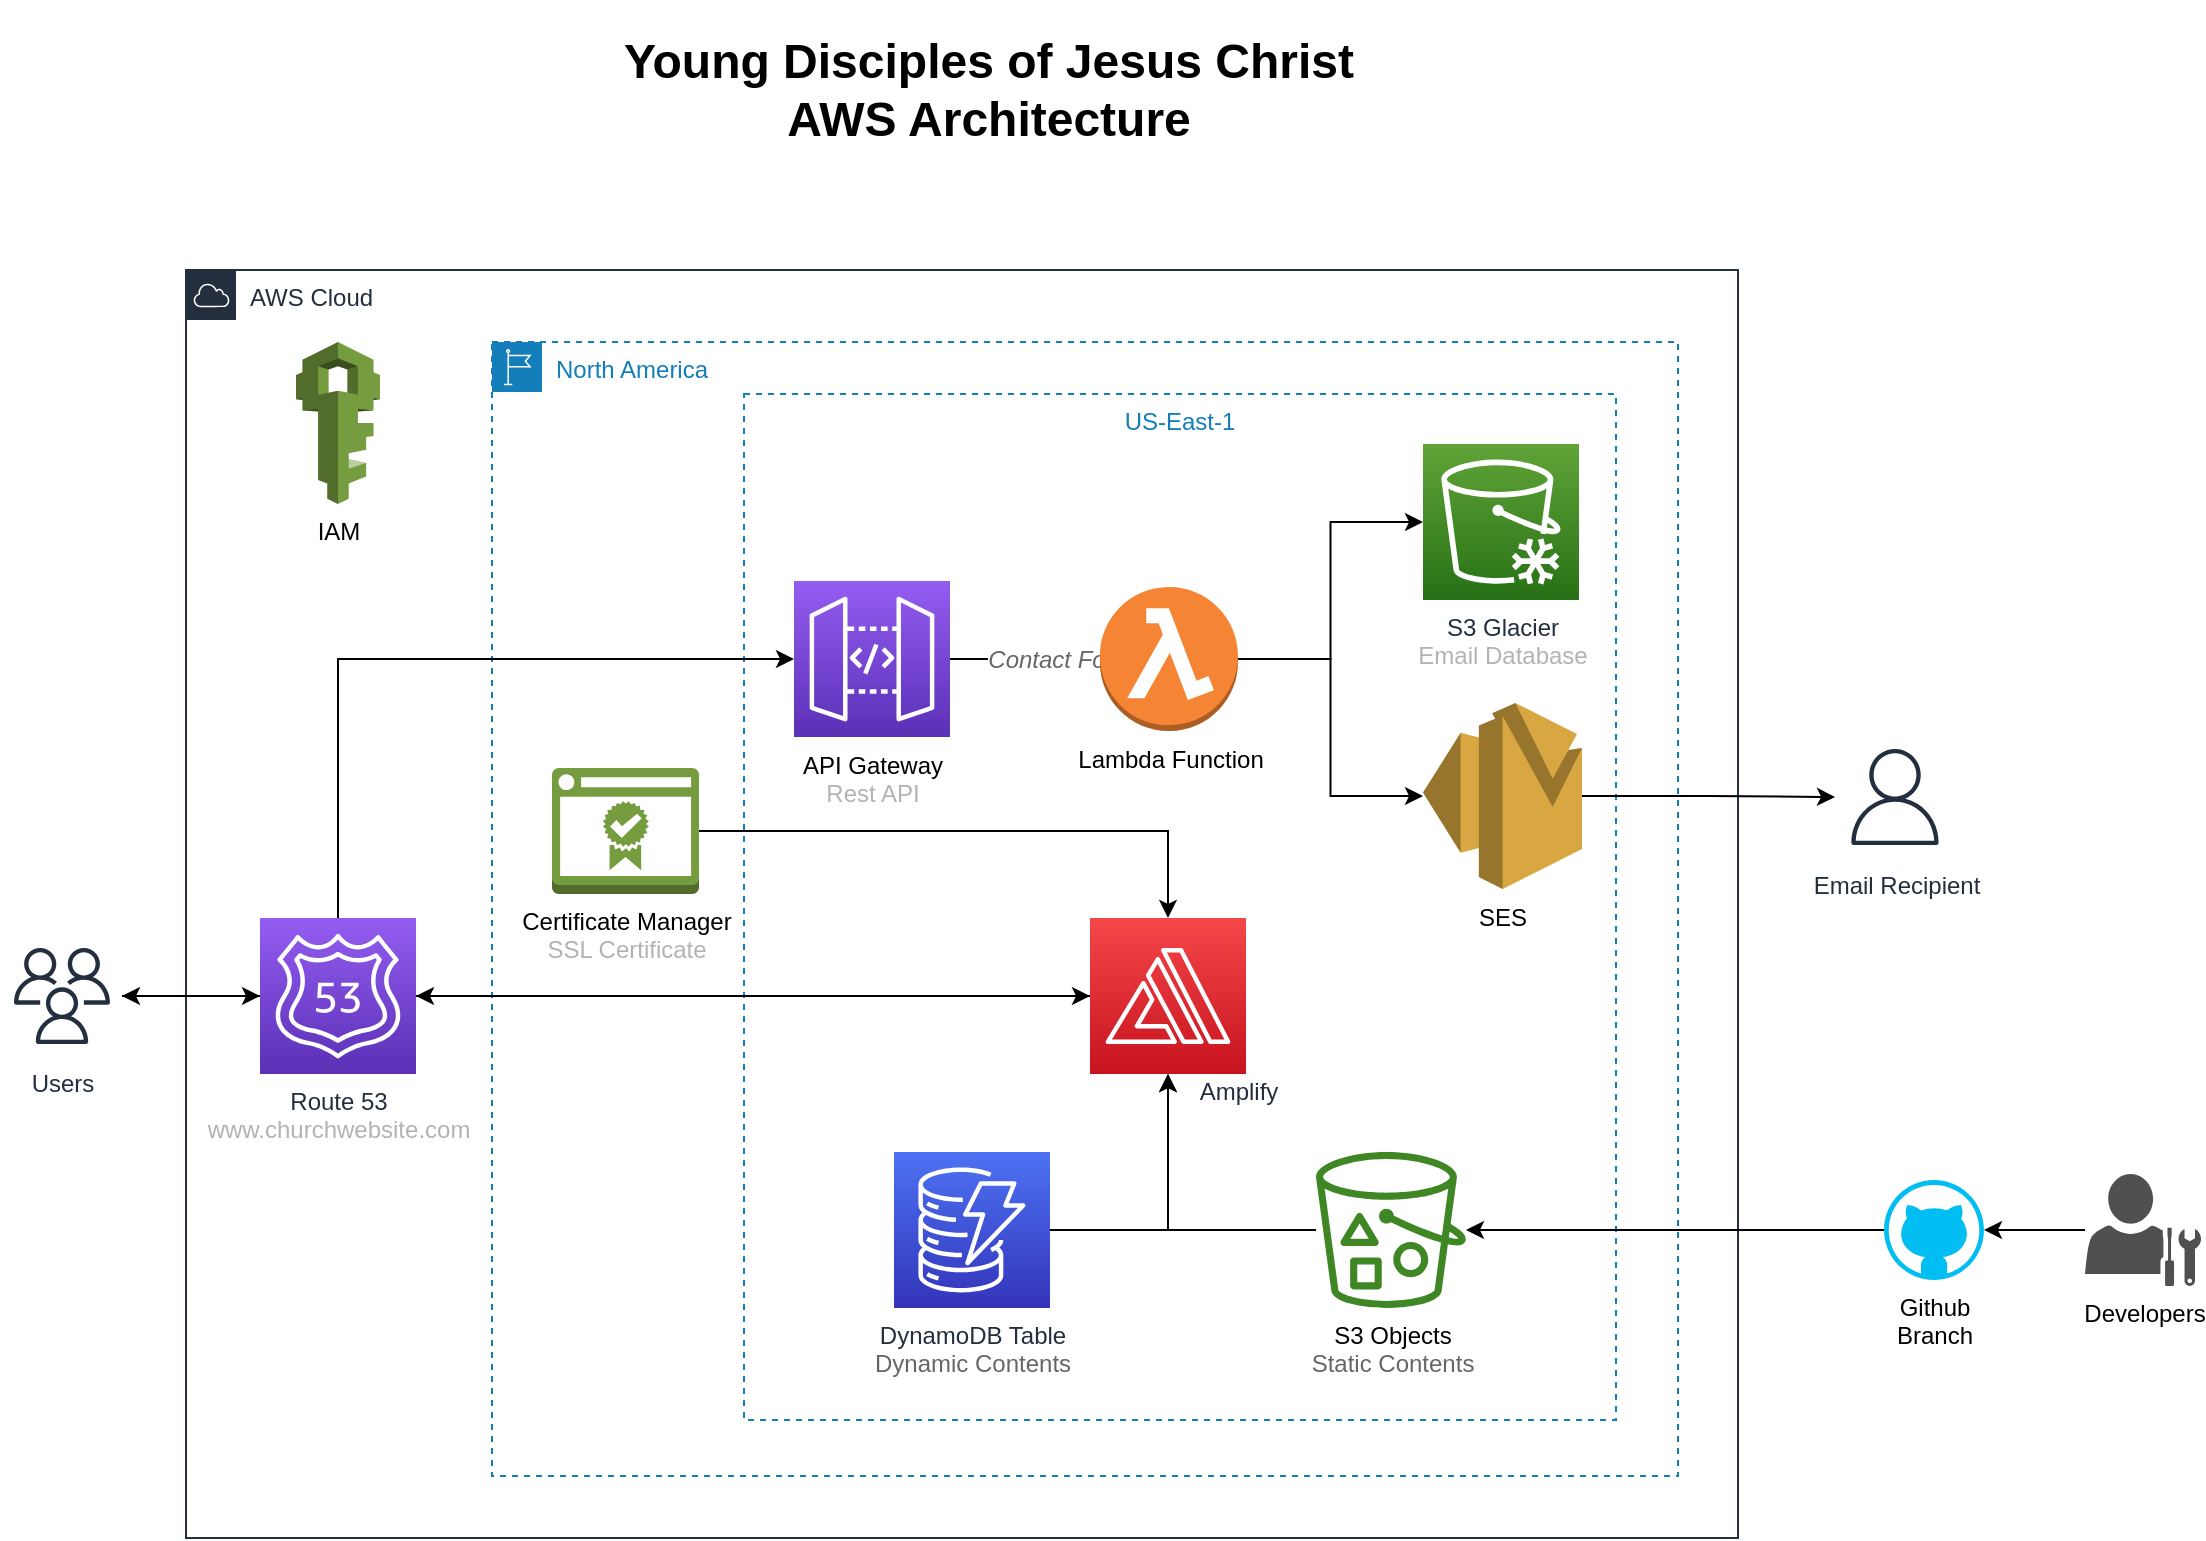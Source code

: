 <mxfile version="16.1.4" type="device"><diagram id="F_GX6j7zNEubSdY9tGsO" name="Page-1"><mxGraphModel dx="1235" dy="697" grid="0" gridSize="10" guides="1" tooltips="1" connect="1" arrows="1" fold="1" page="1" pageScale="1" pageWidth="1600" pageHeight="900" math="0" shadow="0"><root><mxCell id="0"/><mxCell id="ze4dOxGsV48yEMxb5CTM-83" value="Cheapest" style="" parent="0"/><mxCell id="ze4dOxGsV48yEMxb5CTM-84" value="AWS Cloud" style="points=[[0,0],[0.25,0],[0.5,0],[0.75,0],[1,0],[1,0.25],[1,0.5],[1,0.75],[1,1],[0.75,1],[0.5,1],[0.25,1],[0,1],[0,0.75],[0,0.5],[0,0.25]];outlineConnect=0;gradientColor=none;html=1;whiteSpace=wrap;fontSize=12;fontStyle=0;shape=mxgraph.aws4.group;grIcon=mxgraph.aws4.group_aws_cloud;strokeColor=#232F3E;fillColor=none;verticalAlign=top;align=left;spacingLeft=30;fontColor=#232F3E;dashed=0;" parent="ze4dOxGsV48yEMxb5CTM-83" vertex="1"><mxGeometry x="376" y="218" width="776" height="634" as="geometry"/></mxCell><mxCell id="II761FoVg46qhd0Y5PHv-4" value="North America" style="points=[[0,0],[0.25,0],[0.5,0],[0.75,0],[1,0],[1,0.25],[1,0.5],[1,0.75],[1,1],[0.75,1],[0.5,1],[0.25,1],[0,1],[0,0.75],[0,0.5],[0,0.25]];outlineConnect=0;gradientColor=none;html=1;whiteSpace=wrap;fontSize=12;fontStyle=0;shape=mxgraph.aws4.group;grIcon=mxgraph.aws4.group_region;strokeColor=#147EBA;fillColor=none;verticalAlign=top;align=left;spacingLeft=30;fontColor=#147EBA;dashed=1;" parent="ze4dOxGsV48yEMxb5CTM-83" vertex="1"><mxGeometry x="529" y="254" width="593" height="567" as="geometry"/></mxCell><mxCell id="II761FoVg46qhd0Y5PHv-0" value="US-East-1" style="fillColor=none;strokeColor=#147EBA;dashed=1;verticalAlign=top;fontStyle=0;fontColor=#147EBA;" parent="ze4dOxGsV48yEMxb5CTM-83" vertex="1"><mxGeometry x="655" y="280" width="436" height="513" as="geometry"/></mxCell><mxCell id="ze4dOxGsV48yEMxb5CTM-91" style="edgeStyle=orthogonalEdgeStyle;rounded=0;orthogonalLoop=1;jettySize=auto;html=1;" parent="ze4dOxGsV48yEMxb5CTM-83" source="ze4dOxGsV48yEMxb5CTM-93" target="ze4dOxGsV48yEMxb5CTM-95" edge="1"><mxGeometry relative="1" as="geometry"/></mxCell><mxCell id="II761FoVg46qhd0Y5PHv-24" style="edgeStyle=orthogonalEdgeStyle;rounded=0;orthogonalLoop=1;jettySize=auto;html=1;exitX=1;exitY=0.5;exitDx=0;exitDy=0;exitPerimeter=0;fontColor=#B3B3B3;" parent="ze4dOxGsV48yEMxb5CTM-83" source="ze4dOxGsV48yEMxb5CTM-93" target="II761FoVg46qhd0Y5PHv-12" edge="1"><mxGeometry relative="1" as="geometry"/></mxCell><mxCell id="II761FoVg46qhd0Y5PHv-25" style="edgeStyle=orthogonalEdgeStyle;rounded=0;orthogonalLoop=1;jettySize=auto;html=1;exitX=0.5;exitY=0;exitDx=0;exitDy=0;exitPerimeter=0;entryX=0;entryY=0.5;entryDx=0;entryDy=0;entryPerimeter=0;fontColor=#B3B3B3;" parent="ze4dOxGsV48yEMxb5CTM-83" source="ze4dOxGsV48yEMxb5CTM-93" target="ze4dOxGsV48yEMxb5CTM-124" edge="1"><mxGeometry relative="1" as="geometry"/></mxCell><mxCell id="ze4dOxGsV48yEMxb5CTM-93" value="Route 53&lt;br&gt;&lt;font color=&quot;#b3b3b3&quot;&gt;www.churchwebsite.com&lt;/font&gt;" style="sketch=0;points=[[0,0,0],[0.25,0,0],[0.5,0,0],[0.75,0,0],[1,0,0],[0,1,0],[0.25,1,0],[0.5,1,0],[0.75,1,0],[1,1,0],[0,0.25,0],[0,0.5,0],[0,0.75,0],[1,0.25,0],[1,0.5,0],[1,0.75,0]];outlineConnect=0;fontColor=#232F3E;gradientColor=#945DF2;gradientDirection=north;fillColor=#5A30B5;strokeColor=#ffffff;dashed=0;verticalLabelPosition=bottom;verticalAlign=top;align=center;html=1;fontSize=12;fontStyle=0;aspect=fixed;shape=mxgraph.aws4.resourceIcon;resIcon=mxgraph.aws4.route_53;" parent="ze4dOxGsV48yEMxb5CTM-83" vertex="1"><mxGeometry x="413" y="542" width="78" height="78" as="geometry"/></mxCell><mxCell id="ze4dOxGsV48yEMxb5CTM-94" style="edgeStyle=orthogonalEdgeStyle;rounded=0;orthogonalLoop=1;jettySize=auto;html=1;" parent="ze4dOxGsV48yEMxb5CTM-83" source="ze4dOxGsV48yEMxb5CTM-95" target="ze4dOxGsV48yEMxb5CTM-93" edge="1"><mxGeometry relative="1" as="geometry"/></mxCell><mxCell id="ze4dOxGsV48yEMxb5CTM-95" value="Users" style="sketch=0;outlineConnect=0;fontColor=#232F3E;gradientColor=none;strokeColor=#232F3E;fillColor=#ffffff;dashed=0;verticalLabelPosition=bottom;verticalAlign=top;align=center;html=1;fontSize=12;fontStyle=0;aspect=fixed;shape=mxgraph.aws4.resourceIcon;resIcon=mxgraph.aws4.users;" parent="ze4dOxGsV48yEMxb5CTM-83" vertex="1"><mxGeometry x="284" y="551" width="60" height="60" as="geometry"/></mxCell><mxCell id="II761FoVg46qhd0Y5PHv-7" style="edgeStyle=orthogonalEdgeStyle;rounded=0;orthogonalLoop=1;jettySize=auto;html=1;exitX=1;exitY=0.5;exitDx=0;exitDy=0;exitPerimeter=0;" parent="ze4dOxGsV48yEMxb5CTM-83" source="ze4dOxGsV48yEMxb5CTM-99" target="II761FoVg46qhd0Y5PHv-12" edge="1"><mxGeometry relative="1" as="geometry"><mxPoint x="405" y="542" as="targetPoint"/></mxGeometry></mxCell><mxCell id="ze4dOxGsV48yEMxb5CTM-99" value="Certificate Manager&lt;br&gt;&lt;font color=&quot;#b3b3b3&quot;&gt;SSL Certificate&lt;/font&gt;" style="outlineConnect=0;dashed=0;verticalLabelPosition=bottom;verticalAlign=top;align=center;html=1;shape=mxgraph.aws3.certificate_manager_2;fillColor=#759C3E;gradientColor=none;" parent="ze4dOxGsV48yEMxb5CTM-83" vertex="1"><mxGeometry x="559" y="467" width="73.5" height="63" as="geometry"/></mxCell><mxCell id="BhpufO5svSKS6yeU-MtU-3" style="edgeStyle=orthogonalEdgeStyle;rounded=0;orthogonalLoop=1;jettySize=auto;html=1;" edge="1" parent="ze4dOxGsV48yEMxb5CTM-83" source="ze4dOxGsV48yEMxb5CTM-101" target="II761FoVg46qhd0Y5PHv-16"><mxGeometry relative="1" as="geometry"/></mxCell><mxCell id="ze4dOxGsV48yEMxb5CTM-101" value="Github&lt;br&gt;Branch" style="verticalLabelPosition=bottom;html=1;verticalAlign=top;align=center;strokeColor=none;fillColor=#00BEF2;shape=mxgraph.azure.github_code;pointerEvents=1;" parent="ze4dOxGsV48yEMxb5CTM-83" vertex="1"><mxGeometry x="1225" y="673" width="50" height="50" as="geometry"/></mxCell><mxCell id="ze4dOxGsV48yEMxb5CTM-106" style="edgeStyle=orthogonalEdgeStyle;rounded=0;orthogonalLoop=1;jettySize=auto;html=1;" parent="ze4dOxGsV48yEMxb5CTM-83" source="imjI7Wg0snwb1tpI8fab-5" target="ze4dOxGsV48yEMxb5CTM-109" edge="1"><mxGeometry relative="1" as="geometry"><mxPoint x="905" y="412" as="sourcePoint"/></mxGeometry></mxCell><mxCell id="Wkkz1tDfZ1V06rZeRBWS-4" style="edgeStyle=orthogonalEdgeStyle;rounded=0;orthogonalLoop=1;jettySize=auto;html=1;fontColor=#666666;strokeColor=#000000;" parent="ze4dOxGsV48yEMxb5CTM-83" source="imjI7Wg0snwb1tpI8fab-5" target="imjI7Wg0snwb1tpI8fab-23" edge="1"><mxGeometry relative="1" as="geometry"><mxPoint x="905" y="412" as="sourcePoint"/><mxPoint x="994.5" y="338" as="targetPoint"/></mxGeometry></mxCell><mxCell id="ze4dOxGsV48yEMxb5CTM-108" style="edgeStyle=orthogonalEdgeStyle;rounded=0;orthogonalLoop=1;jettySize=auto;html=1;exitX=1;exitY=0.5;exitDx=0;exitDy=0;exitPerimeter=0;" parent="ze4dOxGsV48yEMxb5CTM-83" source="ze4dOxGsV48yEMxb5CTM-109" target="ze4dOxGsV48yEMxb5CTM-112" edge="1"><mxGeometry relative="1" as="geometry"/></mxCell><mxCell id="ze4dOxGsV48yEMxb5CTM-109" value="SES" style="outlineConnect=0;dashed=0;verticalLabelPosition=bottom;verticalAlign=top;align=center;html=1;shape=mxgraph.aws3.ses;fillColor=#D9A741;gradientColor=none;" parent="ze4dOxGsV48yEMxb5CTM-83" vertex="1"><mxGeometry x="994.5" y="434.5" width="79.5" height="93" as="geometry"/></mxCell><mxCell id="ze4dOxGsV48yEMxb5CTM-134" style="edgeStyle=orthogonalEdgeStyle;rounded=0;orthogonalLoop=1;jettySize=auto;html=1;entryX=1;entryY=0.5;entryDx=0;entryDy=0;entryPerimeter=0;fontColor=#666666;" parent="ze4dOxGsV48yEMxb5CTM-83" source="ze4dOxGsV48yEMxb5CTM-111" target="ze4dOxGsV48yEMxb5CTM-101" edge="1"><mxGeometry relative="1" as="geometry"/></mxCell><mxCell id="ze4dOxGsV48yEMxb5CTM-111" value="Developers" style="sketch=0;pointerEvents=1;shadow=0;dashed=0;html=1;strokeColor=none;fillColor=#505050;labelPosition=center;verticalLabelPosition=bottom;verticalAlign=top;outlineConnect=0;align=center;shape=mxgraph.office.users.administrator;" parent="ze4dOxGsV48yEMxb5CTM-83" vertex="1"><mxGeometry x="1325.5" y="670" width="58" height="56" as="geometry"/></mxCell><mxCell id="ze4dOxGsV48yEMxb5CTM-112" value="Email Recipient" style="sketch=0;outlineConnect=0;fontColor=#232F3E;gradientColor=none;strokeColor=#232F3E;fillColor=#ffffff;dashed=0;verticalLabelPosition=bottom;verticalAlign=top;align=center;html=1;fontSize=12;fontStyle=0;aspect=fixed;shape=mxgraph.aws4.resourceIcon;resIcon=mxgraph.aws4.user;" parent="ze4dOxGsV48yEMxb5CTM-83" vertex="1"><mxGeometry x="1200.5" y="451.5" width="60" height="60" as="geometry"/></mxCell><mxCell id="ze4dOxGsV48yEMxb5CTM-117" value="&lt;font color=&quot;#000000&quot;&gt;IAM&lt;/font&gt;" style="outlineConnect=0;dashed=0;verticalLabelPosition=bottom;verticalAlign=top;align=center;html=1;shape=mxgraph.aws3.iam;fillColor=#759C3E;gradientColor=none;fontColor=#CC0000;" parent="ze4dOxGsV48yEMxb5CTM-83" vertex="1"><mxGeometry x="431" y="254" width="42" height="81" as="geometry"/></mxCell><mxCell id="BhpufO5svSKS6yeU-MtU-2" style="edgeStyle=orthogonalEdgeStyle;rounded=0;orthogonalLoop=1;jettySize=auto;html=1;exitX=1;exitY=0.5;exitDx=0;exitDy=0;exitPerimeter=0;" edge="1" parent="ze4dOxGsV48yEMxb5CTM-83" source="ze4dOxGsV48yEMxb5CTM-121" target="II761FoVg46qhd0Y5PHv-12"><mxGeometry relative="1" as="geometry"/></mxCell><mxCell id="ze4dOxGsV48yEMxb5CTM-121" value="DynamoDB Table&lt;br&gt;&lt;span style=&quot;color: rgb(102 , 102 , 102)&quot;&gt;Dynamic Contents&lt;/span&gt;" style="sketch=0;points=[[0,0,0],[0.25,0,0],[0.5,0,0],[0.75,0,0],[1,0,0],[0,1,0],[0.25,1,0],[0.5,1,0],[0.75,1,0],[1,1,0],[0,0.25,0],[0,0.5,0],[0,0.75,0],[1,0.25,0],[1,0.5,0],[1,0.75,0]];outlineConnect=0;fontColor=#232F3E;gradientColor=#4D72F3;gradientDirection=north;fillColor=#3334B9;strokeColor=#ffffff;dashed=0;verticalLabelPosition=bottom;verticalAlign=top;align=center;html=1;fontSize=12;fontStyle=0;aspect=fixed;shape=mxgraph.aws4.resourceIcon;resIcon=mxgraph.aws4.dynamodb;" parent="ze4dOxGsV48yEMxb5CTM-83" vertex="1"><mxGeometry x="730" y="659" width="78" height="78" as="geometry"/></mxCell><mxCell id="imjI7Wg0snwb1tpI8fab-0" value="&lt;span style=&quot;font-family: &amp;#34;helvetica&amp;#34; ; font-size: 12px ; font-weight: 400 ; letter-spacing: normal ; text-align: center ; text-indent: 0px ; text-transform: none ; word-spacing: 0px&quot;&gt;&lt;font color=&quot;#666666&quot;&gt;&lt;i&gt;Contact Form&lt;/i&gt;&lt;/font&gt;&lt;/span&gt;" style="edgeStyle=orthogonalEdgeStyle;rounded=0;orthogonalLoop=1;jettySize=auto;html=1;fontColor=#000000;strokeColor=#000000;" parent="ze4dOxGsV48yEMxb5CTM-83" source="ze4dOxGsV48yEMxb5CTM-124" target="imjI7Wg0snwb1tpI8fab-5" edge="1"><mxGeometry x="0.44" relative="1" as="geometry"><mxPoint x="702" y="412.5" as="sourcePoint"/><mxPoint x="826.0" y="412" as="targetPoint"/><Array as="points"/><mxPoint x="1" as="offset"/></mxGeometry></mxCell><mxCell id="ze4dOxGsV48yEMxb5CTM-124" value="&lt;font color=&quot;#000000&quot;&gt;API Gateway&lt;/font&gt;&lt;br&gt;&lt;font color=&quot;#b3b3b3&quot; style=&quot;color: rgb(179 , 179 , 179)&quot;&gt;Rest API&lt;/font&gt;" style="sketch=0;points=[[0,0,0],[0.25,0,0],[0.5,0,0],[0.75,0,0],[1,0,0],[0,1,0],[0.25,1,0],[0.5,1,0],[0.75,1,0],[1,1,0],[0,0.25,0],[0,0.5,0],[0,0.75,0],[1,0.25,0],[1,0.5,0],[1,0.75,0]];outlineConnect=0;fontColor=#232F3E;gradientColor=#945DF2;gradientDirection=north;fillColor=#5A30B5;strokeColor=#ffffff;dashed=0;verticalLabelPosition=bottom;verticalAlign=top;align=center;html=1;fontSize=12;fontStyle=0;aspect=fixed;shape=mxgraph.aws4.resourceIcon;resIcon=mxgraph.aws4.api_gateway;" parent="ze4dOxGsV48yEMxb5CTM-83" vertex="1"><mxGeometry x="680" y="373.5" width="78" height="78" as="geometry"/></mxCell><mxCell id="imjI7Wg0snwb1tpI8fab-5" value="&lt;font color=&quot;#000000&quot;&gt;Lambda Function&lt;/font&gt;" style="outlineConnect=0;dashed=0;verticalLabelPosition=bottom;verticalAlign=top;align=center;html=1;shape=mxgraph.aws3.lambda_function;fillColor=#F58534;gradientColor=none;labelBackgroundColor=#FFFFFF;fontColor=#B3B3B3;" parent="ze4dOxGsV48yEMxb5CTM-83" vertex="1"><mxGeometry x="833" y="376.5" width="69" height="72" as="geometry"/></mxCell><mxCell id="imjI7Wg0snwb1tpI8fab-22" value="&lt;h1&gt;&lt;font color=&quot;#000000&quot;&gt;Young Disciples of Jesus Christ&lt;br&gt;&lt;/font&gt;&lt;font color=&quot;#000000&quot;&gt;AWS Architecture&lt;/font&gt;&lt;/h1&gt;" style="text;html=1;align=center;verticalAlign=middle;resizable=0;points=[];autosize=1;strokeColor=none;fillColor=none;fontColor=#B3B3B3;" parent="ze4dOxGsV48yEMxb5CTM-83" vertex="1"><mxGeometry x="589" y="96" width="375" height="64" as="geometry"/></mxCell><mxCell id="imjI7Wg0snwb1tpI8fab-23" value="S3 Glacier&lt;br&gt;&lt;span style=&quot;color: rgb(179 , 179 , 179)&quot;&gt;Email Database&lt;/span&gt;" style="sketch=0;points=[[0,0,0],[0.25,0,0],[0.5,0,0],[0.75,0,0],[1,0,0],[0,1,0],[0.25,1,0],[0.5,1,0],[0.75,1,0],[1,1,0],[0,0.25,0],[0,0.5,0],[0,0.75,0],[1,0.25,0],[1,0.5,0],[1,0.75,0]];outlineConnect=0;fontColor=#232F3E;gradientColor=#60A337;gradientDirection=north;fillColor=#277116;strokeColor=#ffffff;dashed=0;verticalLabelPosition=bottom;verticalAlign=top;align=center;html=1;fontSize=12;fontStyle=0;aspect=fixed;shape=mxgraph.aws4.resourceIcon;resIcon=mxgraph.aws4.glacier;labelBackgroundColor=#FFFFFF;" parent="ze4dOxGsV48yEMxb5CTM-83" vertex="1"><mxGeometry x="994.5" y="305" width="78" height="78" as="geometry"/></mxCell><mxCell id="II761FoVg46qhd0Y5PHv-26" style="edgeStyle=orthogonalEdgeStyle;rounded=0;orthogonalLoop=1;jettySize=auto;html=1;exitX=0;exitY=0.5;exitDx=0;exitDy=0;exitPerimeter=0;fontColor=#B3B3B3;" parent="ze4dOxGsV48yEMxb5CTM-83" source="II761FoVg46qhd0Y5PHv-12" target="ze4dOxGsV48yEMxb5CTM-93" edge="1"><mxGeometry relative="1" as="geometry"/></mxCell><mxCell id="II761FoVg46qhd0Y5PHv-12" value="" style="sketch=0;points=[[0,0,0],[0.25,0,0],[0.5,0,0],[0.75,0,0],[1,0,0],[0,1,0],[0.25,1,0],[0.5,1,0],[0.75,1,0],[1,1,0],[0,0.25,0],[0,0.5,0],[0,0.75,0],[1,0.25,0],[1,0.5,0],[1,0.75,0]];outlineConnect=0;fontColor=#232F3E;gradientColor=#F54749;gradientDirection=north;fillColor=#C7131F;strokeColor=#ffffff;dashed=0;verticalLabelPosition=bottom;verticalAlign=top;align=center;html=1;fontSize=12;fontStyle=0;aspect=fixed;shape=mxgraph.aws4.resourceIcon;resIcon=mxgraph.aws4.amplify;" parent="ze4dOxGsV48yEMxb5CTM-83" vertex="1"><mxGeometry x="828" y="542" width="78" height="78" as="geometry"/></mxCell><mxCell id="II761FoVg46qhd0Y5PHv-15" value="&lt;span style=&quot;color: rgb(35 , 47 , 62)&quot;&gt;Amplify&lt;/span&gt;" style="text;html=1;align=center;verticalAlign=middle;resizable=0;points=[];autosize=1;strokeColor=none;fillColor=none;fontColor=#B3B3B3;" parent="ze4dOxGsV48yEMxb5CTM-83" vertex="1"><mxGeometry x="877" y="620" width="49" height="18" as="geometry"/></mxCell><mxCell id="BhpufO5svSKS6yeU-MtU-1" style="edgeStyle=orthogonalEdgeStyle;rounded=0;orthogonalLoop=1;jettySize=auto;html=1;" edge="1" parent="ze4dOxGsV48yEMxb5CTM-83" source="II761FoVg46qhd0Y5PHv-16" target="II761FoVg46qhd0Y5PHv-12"><mxGeometry relative="1" as="geometry"/></mxCell><mxCell id="II761FoVg46qhd0Y5PHv-16" value="&lt;span style=&quot;color: rgb(0 , 0 , 0)&quot;&gt;S3 Objects&lt;/span&gt;&lt;br style=&quot;color: rgb(0 , 0 , 0)&quot;&gt;&lt;font color=&quot;#666666&quot;&gt;Static Contents&lt;/font&gt;" style="sketch=0;outlineConnect=0;fontColor=#232F3E;gradientColor=none;fillColor=#3F8624;strokeColor=none;dashed=0;verticalLabelPosition=bottom;verticalAlign=top;align=center;html=1;fontSize=12;fontStyle=0;aspect=fixed;pointerEvents=1;shape=mxgraph.aws4.bucket_with_objects;" parent="ze4dOxGsV48yEMxb5CTM-83" vertex="1"><mxGeometry x="941" y="659" width="75" height="78" as="geometry"/></mxCell><mxCell id="Wkkz1tDfZ1V06rZeRBWS-11" value="Expensive" parent="0" visible="0"/><mxCell id="Wkkz1tDfZ1V06rZeRBWS-12" value="AWS Cloud" style="points=[[0,0],[0.25,0],[0.5,0],[0.75,0],[1,0],[1,0.25],[1,0.5],[1,0.75],[1,1],[0.75,1],[0.5,1],[0.25,1],[0,1],[0,0.75],[0,0.5],[0,0.25]];outlineConnect=0;gradientColor=none;html=1;whiteSpace=wrap;fontSize=12;fontStyle=0;shape=mxgraph.aws4.group;grIcon=mxgraph.aws4.group_aws_cloud;strokeColor=#232F3E;fillColor=none;verticalAlign=top;align=left;spacingLeft=30;fontColor=#232F3E;dashed=0;" parent="Wkkz1tDfZ1V06rZeRBWS-11" vertex="1"><mxGeometry x="356" y="100" width="856" height="701" as="geometry"/></mxCell><mxCell id="Wkkz1tDfZ1V06rZeRBWS-13" style="edgeStyle=orthogonalEdgeStyle;rounded=0;orthogonalLoop=1;jettySize=auto;html=1;entryX=0;entryY=0.5;entryDx=0;entryDy=0;entryPerimeter=0;fontColor=#666666;exitX=0.75;exitY=0;exitDx=0;exitDy=0;exitPerimeter=0;" parent="Wkkz1tDfZ1V06rZeRBWS-11" source="Wkkz1tDfZ1V06rZeRBWS-15" target="Wkkz1tDfZ1V06rZeRBWS-48" edge="1"><mxGeometry relative="1" as="geometry"/></mxCell><mxCell id="Wkkz1tDfZ1V06rZeRBWS-14" value="Request Objects" style="edgeStyle=orthogonalEdgeStyle;rounded=0;orthogonalLoop=1;jettySize=auto;html=1;fontColor=#666666;strokeColor=#000000;" parent="Wkkz1tDfZ1V06rZeRBWS-11" source="Wkkz1tDfZ1V06rZeRBWS-15" target="Wkkz1tDfZ1V06rZeRBWS-18" edge="1"><mxGeometry relative="1" as="geometry"/></mxCell><mxCell id="Wkkz1tDfZ1V06rZeRBWS-15" value="CloudFront" style="sketch=0;points=[[0,0,0],[0.25,0,0],[0.5,0,0],[0.75,0,0],[1,0,0],[0,1,0],[0.25,1,0],[0.5,1,0],[0.75,1,0],[1,1,0],[0,0.25,0],[0,0.5,0],[0,0.75,0],[1,0.25,0],[1,0.5,0],[1,0.75,0]];outlineConnect=0;fontColor=#232F3E;gradientColor=#945DF2;gradientDirection=north;fillColor=#5A30B5;strokeColor=#ffffff;dashed=0;verticalLabelPosition=bottom;verticalAlign=top;align=center;html=1;fontSize=12;fontStyle=0;aspect=fixed;shape=mxgraph.aws4.resourceIcon;resIcon=mxgraph.aws4.cloudfront;" parent="Wkkz1tDfZ1V06rZeRBWS-11" vertex="1"><mxGeometry x="632" y="513.5" width="78" height="78" as="geometry"/></mxCell><mxCell id="Wkkz1tDfZ1V06rZeRBWS-16" style="edgeStyle=orthogonalEdgeStyle;rounded=0;orthogonalLoop=1;jettySize=auto;html=1;exitX=0.5;exitY=1;exitDx=0;exitDy=0;exitPerimeter=0;entryX=1;entryY=0.5;entryDx=0;entryDy=0;entryPerimeter=0;" parent="Wkkz1tDfZ1V06rZeRBWS-11" source="Wkkz1tDfZ1V06rZeRBWS-18" target="Wkkz1tDfZ1V06rZeRBWS-42" edge="1"><mxGeometry relative="1" as="geometry"/></mxCell><mxCell id="Wkkz1tDfZ1V06rZeRBWS-17" value="&lt;font color=&quot;#666666&quot;&gt;Return Object&lt;/font&gt;" style="edgeLabel;html=1;align=center;verticalAlign=middle;resizable=0;points=[];fontColor=#000000;" parent="Wkkz1tDfZ1V06rZeRBWS-16" vertex="1" connectable="0"><mxGeometry x="-0.234" y="-1" relative="1" as="geometry"><mxPoint x="2" y="9" as="offset"/></mxGeometry></mxCell><mxCell id="Wkkz1tDfZ1V06rZeRBWS-18" value="" style="sketch=0;points=[[0,0,0],[0.25,0,0],[0.5,0,0],[0.75,0,0],[1,0,0],[0,1,0],[0.25,1,0],[0.5,1,0],[0.75,1,0],[1,1,0],[0,0.25,0],[0,0.5,0],[0,0.75,0],[1,0.25,0],[1,0.5,0],[1,0.75,0]];outlineConnect=0;fontColor=#232F3E;gradientColor=#60A337;gradientDirection=north;fillColor=#277116;strokeColor=#ffffff;dashed=0;verticalLabelPosition=bottom;verticalAlign=top;align=center;html=1;fontSize=12;fontStyle=0;aspect=fixed;shape=mxgraph.aws4.resourceIcon;resIcon=mxgraph.aws4.s3;" parent="Wkkz1tDfZ1V06rZeRBWS-11" vertex="1"><mxGeometry x="842" y="513.5" width="78" height="78" as="geometry"/></mxCell><mxCell id="Wkkz1tDfZ1V06rZeRBWS-19" style="edgeStyle=orthogonalEdgeStyle;rounded=0;orthogonalLoop=1;jettySize=auto;html=1;" parent="Wkkz1tDfZ1V06rZeRBWS-11" source="Wkkz1tDfZ1V06rZeRBWS-21" target="Wkkz1tDfZ1V06rZeRBWS-23" edge="1"><mxGeometry relative="1" as="geometry"/></mxCell><mxCell id="Wkkz1tDfZ1V06rZeRBWS-62" style="edgeStyle=none;rounded=0;orthogonalLoop=1;jettySize=auto;html=1;fontColor=#666666;strokeColor=#000000;" parent="Wkkz1tDfZ1V06rZeRBWS-11" source="Wkkz1tDfZ1V06rZeRBWS-21" target="Wkkz1tDfZ1V06rZeRBWS-60" edge="1"><mxGeometry relative="1" as="geometry"/></mxCell><mxCell id="Wkkz1tDfZ1V06rZeRBWS-21" value="Route 53&lt;br&gt;&lt;font color=&quot;#666666&quot;&gt;www.ourwebsite.com&lt;/font&gt;" style="sketch=0;points=[[0,0,0],[0.25,0,0],[0.5,0,0],[0.75,0,0],[1,0,0],[0,1,0],[0.25,1,0],[0.5,1,0],[0.75,1,0],[1,1,0],[0,0.25,0],[0,0.5,0],[0,0.75,0],[1,0.25,0],[1,0.5,0],[1,0.75,0]];outlineConnect=0;fontColor=#232F3E;gradientColor=#945DF2;gradientDirection=north;fillColor=#5A30B5;strokeColor=#ffffff;dashed=0;verticalLabelPosition=bottom;verticalAlign=top;align=center;html=1;fontSize=12;fontStyle=0;aspect=fixed;shape=mxgraph.aws4.resourceIcon;resIcon=mxgraph.aws4.route_53;" parent="Wkkz1tDfZ1V06rZeRBWS-11" vertex="1"><mxGeometry x="392" y="513.5" width="78" height="78" as="geometry"/></mxCell><mxCell id="Wkkz1tDfZ1V06rZeRBWS-22" style="edgeStyle=orthogonalEdgeStyle;rounded=0;orthogonalLoop=1;jettySize=auto;html=1;" parent="Wkkz1tDfZ1V06rZeRBWS-11" source="Wkkz1tDfZ1V06rZeRBWS-23" target="Wkkz1tDfZ1V06rZeRBWS-21" edge="1"><mxGeometry relative="1" as="geometry"/></mxCell><mxCell id="Wkkz1tDfZ1V06rZeRBWS-23" value="Users" style="sketch=0;outlineConnect=0;fontColor=#232F3E;gradientColor=none;strokeColor=#232F3E;fillColor=#ffffff;dashed=0;verticalLabelPosition=bottom;verticalAlign=top;align=center;html=1;fontSize=12;fontStyle=0;aspect=fixed;shape=mxgraph.aws4.resourceIcon;resIcon=mxgraph.aws4.users;" parent="Wkkz1tDfZ1V06rZeRBWS-11" vertex="1"><mxGeometry x="244" y="522.5" width="60" height="60" as="geometry"/></mxCell><mxCell id="Wkkz1tDfZ1V06rZeRBWS-24" style="edgeStyle=orthogonalEdgeStyle;rounded=0;orthogonalLoop=1;jettySize=auto;html=1;entryX=0.25;entryY=0;entryDx=0;entryDy=0;entryPerimeter=0;fontColor=#000000;" parent="Wkkz1tDfZ1V06rZeRBWS-11" source="Wkkz1tDfZ1V06rZeRBWS-25" target="Wkkz1tDfZ1V06rZeRBWS-15" edge="1"><mxGeometry relative="1" as="geometry"/></mxCell><mxCell id="Wkkz1tDfZ1V06rZeRBWS-25" value="&lt;span style=&quot;background-color: rgb(248 , 249 , 250)&quot;&gt;SSL Certificate&amp;nbsp;&lt;/span&gt;" style="shape=image;html=1;verticalAlign=top;verticalLabelPosition=bottom;labelBackgroundColor=#ffffff;imageAspect=0;aspect=fixed;image=https://cdn2.iconfinder.com/data/icons/whcompare-servers-web-hosting/50/ssl-certificate-128.png" parent="Wkkz1tDfZ1V06rZeRBWS-11" vertex="1"><mxGeometry x="559.75" y="380.25" width="48" height="48" as="geometry"/></mxCell><mxCell id="Wkkz1tDfZ1V06rZeRBWS-26" style="edgeStyle=orthogonalEdgeStyle;rounded=0;orthogonalLoop=1;jettySize=auto;html=1;entryX=0;entryY=0.5;entryDx=0;entryDy=0;fontColor=#000000;" parent="Wkkz1tDfZ1V06rZeRBWS-11" source="Wkkz1tDfZ1V06rZeRBWS-27" target="Wkkz1tDfZ1V06rZeRBWS-25" edge="1"><mxGeometry relative="1" as="geometry"/></mxCell><mxCell id="Wkkz1tDfZ1V06rZeRBWS-27" value="Certificate Manager" style="outlineConnect=0;dashed=0;verticalLabelPosition=bottom;verticalAlign=top;align=center;html=1;shape=mxgraph.aws3.certificate_manager_2;fillColor=#759C3E;gradientColor=none;" parent="Wkkz1tDfZ1V06rZeRBWS-11" vertex="1"><mxGeometry x="392" y="372.75" width="73.5" height="63" as="geometry"/></mxCell><mxCell id="Wkkz1tDfZ1V06rZeRBWS-28" style="edgeStyle=none;rounded=0;orthogonalLoop=1;jettySize=auto;html=1;fontColor=#666666;strokeColor=#000000;startArrow=none;" parent="Wkkz1tDfZ1V06rZeRBWS-11" source="Wkkz1tDfZ1V06rZeRBWS-58" target="Wkkz1tDfZ1V06rZeRBWS-18" edge="1"><mxGeometry relative="1" as="geometry"/></mxCell><mxCell id="Wkkz1tDfZ1V06rZeRBWS-29" value="Github&lt;br&gt;Branch" style="verticalLabelPosition=bottom;html=1;verticalAlign=top;align=center;strokeColor=none;fillColor=#00BEF2;shape=mxgraph.azure.github_code;pointerEvents=1;" parent="Wkkz1tDfZ1V06rZeRBWS-11" vertex="1"><mxGeometry x="1263" y="527.5" width="50" height="50" as="geometry"/></mxCell><mxCell id="Wkkz1tDfZ1V06rZeRBWS-30" value="S3&lt;br&gt;&lt;font color=&quot;#666666&quot;&gt;Static Content&lt;/font&gt;" style="text;html=1;align=center;verticalAlign=middle;resizable=0;points=[];autosize=1;strokeColor=none;fillColor=none;" parent="Wkkz1tDfZ1V06rZeRBWS-11" vertex="1"><mxGeometry x="878" y="591.5" width="85" height="32" as="geometry"/></mxCell><mxCell id="Wkkz1tDfZ1V06rZeRBWS-31" style="edgeStyle=orthogonalEdgeStyle;rounded=0;orthogonalLoop=1;jettySize=auto;html=1;exitX=0.995;exitY=0.63;exitDx=0;exitDy=0;exitPerimeter=0;" parent="Wkkz1tDfZ1V06rZeRBWS-11" source="Wkkz1tDfZ1V06rZeRBWS-50" target="Wkkz1tDfZ1V06rZeRBWS-34" edge="1"><mxGeometry relative="1" as="geometry"><mxPoint x="970" y="246.5" as="sourcePoint"/></mxGeometry></mxCell><mxCell id="Wkkz1tDfZ1V06rZeRBWS-32" style="edgeStyle=orthogonalEdgeStyle;rounded=0;orthogonalLoop=1;jettySize=auto;html=1;exitX=1;exitY=0.5;exitDx=0;exitDy=0;exitPerimeter=0;" parent="Wkkz1tDfZ1V06rZeRBWS-11" source="Wkkz1tDfZ1V06rZeRBWS-34" target="Wkkz1tDfZ1V06rZeRBWS-36" edge="1"><mxGeometry relative="1" as="geometry"/></mxCell><mxCell id="Wkkz1tDfZ1V06rZeRBWS-33" style="edgeStyle=orthogonalEdgeStyle;rounded=0;orthogonalLoop=1;jettySize=auto;html=1;entryX=0;entryY=0.5;entryDx=0;entryDy=0;entryPerimeter=0;fontColor=#666666;strokeColor=#000000;exitX=1;exitY=0.5;exitDx=0;exitDy=0;exitPerimeter=0;" parent="Wkkz1tDfZ1V06rZeRBWS-11" source="Wkkz1tDfZ1V06rZeRBWS-34" target="Wkkz1tDfZ1V06rZeRBWS-61" edge="1"><mxGeometry relative="1" as="geometry"><mxPoint x="1110.5" y="172" as="targetPoint"/></mxGeometry></mxCell><mxCell id="Wkkz1tDfZ1V06rZeRBWS-34" value="Lambda" style="sketch=0;points=[[0,0,0],[0.25,0,0],[0.5,0,0],[0.75,0,0],[1,0,0],[0,1,0],[0.25,1,0],[0.5,1,0],[0.75,1,0],[1,1,0],[0,0.25,0],[0,0.5,0],[0,0.75,0],[1,0.25,0],[1,0.5,0],[1,0.75,0]];outlineConnect=0;fontColor=#232F3E;gradientColor=#F78E04;gradientDirection=north;fillColor=#D05C17;strokeColor=#ffffff;dashed=0;verticalLabelPosition=bottom;verticalAlign=top;align=center;html=1;fontSize=12;fontStyle=0;aspect=fixed;shape=mxgraph.aws4.resourceIcon;resIcon=mxgraph.aws4.lambda;" parent="Wkkz1tDfZ1V06rZeRBWS-11" vertex="1"><mxGeometry x="992" y="207.5" width="78" height="78" as="geometry"/></mxCell><mxCell id="Wkkz1tDfZ1V06rZeRBWS-35" style="edgeStyle=orthogonalEdgeStyle;rounded=0;orthogonalLoop=1;jettySize=auto;html=1;exitX=1;exitY=0.5;exitDx=0;exitDy=0;exitPerimeter=0;" parent="Wkkz1tDfZ1V06rZeRBWS-11" source="Wkkz1tDfZ1V06rZeRBWS-36" target="Wkkz1tDfZ1V06rZeRBWS-39" edge="1"><mxGeometry relative="1" as="geometry"/></mxCell><mxCell id="Wkkz1tDfZ1V06rZeRBWS-36" value="SES" style="outlineConnect=0;dashed=0;verticalLabelPosition=bottom;verticalAlign=top;align=center;html=1;shape=mxgraph.aws3.ses;fillColor=#D9A741;gradientColor=none;" parent="Wkkz1tDfZ1V06rZeRBWS-11" vertex="1"><mxGeometry x="1110.5" y="268.5" width="79.5" height="93" as="geometry"/></mxCell><mxCell id="Wkkz1tDfZ1V06rZeRBWS-37" style="edgeStyle=orthogonalEdgeStyle;rounded=0;orthogonalLoop=1;jettySize=auto;html=1;entryX=1;entryY=0.5;entryDx=0;entryDy=0;entryPerimeter=0;fontColor=#666666;" parent="Wkkz1tDfZ1V06rZeRBWS-11" source="Wkkz1tDfZ1V06rZeRBWS-38" target="Wkkz1tDfZ1V06rZeRBWS-29" edge="1"><mxGeometry relative="1" as="geometry"/></mxCell><mxCell id="Wkkz1tDfZ1V06rZeRBWS-38" value="Developers" style="sketch=0;pointerEvents=1;shadow=0;dashed=0;html=1;strokeColor=none;fillColor=#505050;labelPosition=center;verticalLabelPosition=bottom;verticalAlign=top;outlineConnect=0;align=center;shape=mxgraph.office.users.administrator;" parent="Wkkz1tDfZ1V06rZeRBWS-11" vertex="1"><mxGeometry x="1363.5" y="524.5" width="58" height="56" as="geometry"/></mxCell><mxCell id="Wkkz1tDfZ1V06rZeRBWS-39" value="Email Recipient" style="sketch=0;outlineConnect=0;fontColor=#232F3E;gradientColor=none;strokeColor=#232F3E;fillColor=#ffffff;dashed=0;verticalLabelPosition=bottom;verticalAlign=top;align=center;html=1;fontSize=12;fontStyle=0;aspect=fixed;shape=mxgraph.aws4.resourceIcon;resIcon=mxgraph.aws4.user;" parent="Wkkz1tDfZ1V06rZeRBWS-11" vertex="1"><mxGeometry x="1262" y="285" width="60" height="60" as="geometry"/></mxCell><mxCell id="Wkkz1tDfZ1V06rZeRBWS-40" style="edgeStyle=orthogonalEdgeStyle;rounded=0;orthogonalLoop=1;jettySize=auto;html=1;" parent="Wkkz1tDfZ1V06rZeRBWS-11" source="Wkkz1tDfZ1V06rZeRBWS-42" target="Wkkz1tDfZ1V06rZeRBWS-15" edge="1"><mxGeometry relative="1" as="geometry"/></mxCell><mxCell id="Wkkz1tDfZ1V06rZeRBWS-41" value="&lt;font color=&quot;#666666&quot;&gt;&lt;br&gt;&lt;/font&gt;" style="edgeLabel;html=1;align=center;verticalAlign=middle;resizable=0;points=[];fontColor=#000000;" parent="Wkkz1tDfZ1V06rZeRBWS-40" vertex="1" connectable="0"><mxGeometry x="-0.098" y="1" relative="1" as="geometry"><mxPoint x="-2" y="-9" as="offset"/></mxGeometry></mxCell><mxCell id="Wkkz1tDfZ1V06rZeRBWS-42" value="Lambda@Edge&lt;br&gt;&lt;span style=&quot;color: rgb(102 , 102 , 102) ; font-size: 11px ; background-color: rgb(255 , 255 , 255)&quot;&gt;Add Security Headers&lt;/span&gt;" style="sketch=0;points=[[0,0,0],[0.25,0,0],[0.5,0,0],[0.75,0,0],[1,0,0],[0,1,0],[0.25,1,0],[0.5,1,0],[0.75,1,0],[1,1,0],[0,0.25,0],[0,0.5,0],[0,0.75,0],[1,0.25,0],[1,0.5,0],[1,0.75,0]];outlineConnect=0;fontColor=#232F3E;gradientColor=#F78E04;gradientDirection=north;fillColor=#D05C17;strokeColor=#ffffff;dashed=0;verticalLabelPosition=bottom;verticalAlign=top;align=center;html=1;fontSize=12;fontStyle=0;aspect=fixed;shape=mxgraph.aws4.resourceIcon;resIcon=mxgraph.aws4.lambda;" parent="Wkkz1tDfZ1V06rZeRBWS-11" vertex="1"><mxGeometry x="732" y="665.5" width="78" height="78" as="geometry"/></mxCell><mxCell id="Wkkz1tDfZ1V06rZeRBWS-43" value="&lt;font color=&quot;#000000&quot;&gt;IAM&lt;/font&gt;" style="outlineConnect=0;dashed=0;verticalLabelPosition=bottom;verticalAlign=top;align=center;html=1;shape=mxgraph.aws3.iam;fillColor=#759C3E;gradientColor=none;fontColor=#CC0000;" parent="Wkkz1tDfZ1V06rZeRBWS-11" vertex="1"><mxGeometry x="392" y="133" width="42" height="81" as="geometry"/></mxCell><mxCell id="Wkkz1tDfZ1V06rZeRBWS-45" style="edgeStyle=orthogonalEdgeStyle;rounded=0;orthogonalLoop=1;jettySize=auto;html=1;exitX=0;exitY=0.5;exitDx=0;exitDy=0;exitPerimeter=0;fontColor=#666666;" parent="Wkkz1tDfZ1V06rZeRBWS-11" source="Wkkz1tDfZ1V06rZeRBWS-46" target="Wkkz1tDfZ1V06rZeRBWS-42" edge="1"><mxGeometry relative="1" as="geometry"/></mxCell><mxCell id="Wkkz1tDfZ1V06rZeRBWS-46" value="DynamoDB Table&lt;br&gt;&lt;span style=&quot;color: rgb(102 , 102 , 102) ; font-size: 11px ; background-color: rgb(255 , 255 , 255)&quot;&gt;Dynamic Content&lt;/span&gt;" style="sketch=0;points=[[0,0,0],[0.25,0,0],[0.5,0,0],[0.75,0,0],[1,0,0],[0,1,0],[0.25,1,0],[0.5,1,0],[0.75,1,0],[1,1,0],[0,0.25,0],[0,0.5,0],[0,0.75,0],[1,0.25,0],[1,0.5,0],[1,0.75,0]];outlineConnect=0;fontColor=#232F3E;gradientColor=#4D72F3;gradientDirection=north;fillColor=#3334B9;strokeColor=#ffffff;dashed=0;verticalLabelPosition=bottom;verticalAlign=top;align=center;html=1;fontSize=12;fontStyle=0;aspect=fixed;shape=mxgraph.aws4.resourceIcon;resIcon=mxgraph.aws4.dynamodb;" parent="Wkkz1tDfZ1V06rZeRBWS-11" vertex="1"><mxGeometry x="959" y="665.5" width="78" height="78" as="geometry"/></mxCell><mxCell id="Wkkz1tDfZ1V06rZeRBWS-47" style="edgeStyle=orthogonalEdgeStyle;rounded=0;orthogonalLoop=1;jettySize=auto;html=1;entryX=0.005;entryY=0.63;entryDx=0;entryDy=0;entryPerimeter=0;fontColor=#CC0000;" parent="Wkkz1tDfZ1V06rZeRBWS-11" source="Wkkz1tDfZ1V06rZeRBWS-48" target="Wkkz1tDfZ1V06rZeRBWS-53" edge="1"><mxGeometry relative="1" as="geometry"/></mxCell><mxCell id="Wkkz1tDfZ1V06rZeRBWS-48" value="&lt;span style=&quot;color: rgb(0 , 0 , 0)&quot;&gt;API Gateway&lt;/span&gt;" style="sketch=0;points=[[0,0,0],[0.25,0,0],[0.5,0,0],[0.75,0,0],[1,0,0],[0,1,0],[0.25,1,0],[0.5,1,0],[0.75,1,0],[1,1,0],[0,0.25,0],[0,0.5,0],[0,0.75,0],[1,0.25,0],[1,0.5,0],[1,0.75,0]];outlineConnect=0;fontColor=#232F3E;gradientColor=#945DF2;gradientDirection=north;fillColor=#5A30B5;strokeColor=#ffffff;dashed=0;verticalLabelPosition=bottom;verticalAlign=top;align=center;html=1;fontSize=12;fontStyle=0;aspect=fixed;shape=mxgraph.aws4.resourceIcon;resIcon=mxgraph.aws4.api_gateway;" parent="Wkkz1tDfZ1V06rZeRBWS-11" vertex="1"><mxGeometry x="732" y="288.5" width="78" height="78" as="geometry"/></mxCell><mxCell id="Wkkz1tDfZ1V06rZeRBWS-49" style="edgeStyle=orthogonalEdgeStyle;rounded=0;orthogonalLoop=1;jettySize=auto;html=1;exitX=1;exitY=0.5;exitDx=0;exitDy=0;exitPerimeter=0;entryX=0.005;entryY=0.63;entryDx=0;entryDy=0;entryPerimeter=0;fontColor=#666666;" parent="Wkkz1tDfZ1V06rZeRBWS-11" source="Wkkz1tDfZ1V06rZeRBWS-48" target="Wkkz1tDfZ1V06rZeRBWS-50" edge="1"><mxGeometry relative="1" as="geometry"/></mxCell><mxCell id="Wkkz1tDfZ1V06rZeRBWS-50" value="" style="sketch=0;html=1;dashed=0;whitespace=wrap;fillColor=#2875E2;strokeColor=#ffffff;points=[[0.005,0.63,0],[0.1,0.2,0],[0.9,0.2,0],[0.5,0,0],[0.995,0.63,0],[0.72,0.99,0],[0.5,1,0],[0.28,0.99,0]];shape=mxgraph.kubernetes.icon;prIcon=api;fontColor=#666666;" parent="Wkkz1tDfZ1V06rZeRBWS-11" vertex="1"><mxGeometry x="902" y="216.5" width="50" height="48" as="geometry"/></mxCell><mxCell id="Wkkz1tDfZ1V06rZeRBWS-51" value="&lt;span style=&quot;color: rgb(0 , 0 , 0)&quot;&gt;API&lt;br&gt;&lt;/span&gt;&lt;u&gt;&lt;font color=&quot;#cc0000&quot;&gt;Contact Form&lt;/font&gt;&lt;/u&gt;" style="text;html=1;align=center;verticalAlign=middle;resizable=0;points=[];autosize=1;strokeColor=none;fillColor=none;fontColor=#666666;" parent="Wkkz1tDfZ1V06rZeRBWS-11" vertex="1"><mxGeometry x="882" y="268.5" width="90" height="30" as="geometry"/></mxCell><mxCell id="Wkkz1tDfZ1V06rZeRBWS-52" style="edgeStyle=orthogonalEdgeStyle;rounded=0;orthogonalLoop=1;jettySize=auto;html=1;fontColor=#000000;" parent="Wkkz1tDfZ1V06rZeRBWS-11" source="Wkkz1tDfZ1V06rZeRBWS-53" target="Wkkz1tDfZ1V06rZeRBWS-55" edge="1"><mxGeometry relative="1" as="geometry"/></mxCell><mxCell id="Wkkz1tDfZ1V06rZeRBWS-53" value="" style="sketch=0;html=1;dashed=0;whitespace=wrap;fillColor=#2875E2;strokeColor=#ffffff;points=[[0.005,0.63,0],[0.1,0.2,0],[0.9,0.2,0],[0.5,0,0],[0.995,0.63,0],[0.72,0.99,0],[0.5,1,0],[0.28,0.99,0]];shape=mxgraph.kubernetes.icon;prIcon=api;fontColor=#CC0000;" parent="Wkkz1tDfZ1V06rZeRBWS-11" vertex="1"><mxGeometry x="902" y="404.5" width="50" height="48" as="geometry"/></mxCell><mxCell id="Wkkz1tDfZ1V06rZeRBWS-54" value="&lt;font color=&quot;#000000&quot;&gt;API&lt;/font&gt;&lt;br&gt;&lt;u&gt;Payment Form&lt;/u&gt;" style="text;html=1;align=center;verticalAlign=middle;resizable=0;points=[];autosize=1;strokeColor=none;fillColor=none;fontColor=#CC0000;" parent="Wkkz1tDfZ1V06rZeRBWS-11" vertex="1"><mxGeometry x="882" y="458.5" width="90" height="30" as="geometry"/></mxCell><mxCell id="Wkkz1tDfZ1V06rZeRBWS-55" value="" style="html=1;strokeColor=none;fillColor=#0079D6;labelPosition=center;verticalLabelPosition=middle;verticalAlign=top;align=center;fontSize=12;outlineConnect=0;spacingTop=-6;fontColor=#FFFFFF;sketch=0;shape=mxgraph.sitemap.payment;" parent="Wkkz1tDfZ1V06rZeRBWS-11" vertex="1"><mxGeometry x="1252" y="403" width="70" height="51.5" as="geometry"/></mxCell><mxCell id="Wkkz1tDfZ1V06rZeRBWS-56" value="&lt;font color=&quot;#000000&quot;&gt;Stripe Payment&lt;/font&gt;" style="text;html=1;align=center;verticalAlign=middle;resizable=0;points=[];autosize=1;strokeColor=none;fillColor=none;fontColor=#CC0000;" parent="Wkkz1tDfZ1V06rZeRBWS-11" vertex="1"><mxGeometry x="1237" y="471" width="100" height="20" as="geometry"/></mxCell><mxCell id="Wkkz1tDfZ1V06rZeRBWS-58" value="CodePipeline" style="sketch=0;outlineConnect=0;fontColor=#232F3E;gradientColor=none;fillColor=#3F8624;strokeColor=none;dashed=0;verticalLabelPosition=bottom;verticalAlign=top;align=center;html=1;fontSize=12;fontStyle=0;aspect=fixed;pointerEvents=1;shape=mxgraph.aws4.iot_analytics_pipeline;" parent="Wkkz1tDfZ1V06rZeRBWS-11" vertex="1"><mxGeometry x="1053" y="531.5" width="78" height="42" as="geometry"/></mxCell><mxCell id="Wkkz1tDfZ1V06rZeRBWS-59" value="" style="edgeStyle=none;rounded=0;orthogonalLoop=1;jettySize=auto;html=1;fontColor=#666666;strokeColor=#000000;endArrow=none;" parent="Wkkz1tDfZ1V06rZeRBWS-11" source="Wkkz1tDfZ1V06rZeRBWS-29" target="Wkkz1tDfZ1V06rZeRBWS-58" edge="1"><mxGeometry relative="1" as="geometry"><mxPoint x="1263" y="552.5" as="sourcePoint"/><mxPoint x="920" y="552.5" as="targetPoint"/></mxGeometry></mxCell><mxCell id="Wkkz1tDfZ1V06rZeRBWS-63" style="edgeStyle=none;rounded=0;orthogonalLoop=1;jettySize=auto;html=1;fontColor=#666666;strokeColor=#000000;" parent="Wkkz1tDfZ1V06rZeRBWS-11" source="Wkkz1tDfZ1V06rZeRBWS-60" target="Wkkz1tDfZ1V06rZeRBWS-15" edge="1"><mxGeometry relative="1" as="geometry"/></mxCell><mxCell id="Wkkz1tDfZ1V06rZeRBWS-60" value="WAF" style="sketch=0;points=[[0,0,0],[0.25,0,0],[0.5,0,0],[0.75,0,0],[1,0,0],[0,1,0],[0.25,1,0],[0.5,1,0],[0.75,1,0],[1,1,0],[0,0.25,0],[0,0.5,0],[0,0.75,0],[1,0.25,0],[1,0.5,0],[1,0.75,0]];outlineConnect=0;fontColor=#232F3E;gradientColor=#F54749;gradientDirection=north;fillColor=#C7131F;strokeColor=#ffffff;dashed=0;verticalLabelPosition=bottom;verticalAlign=top;align=center;html=1;fontSize=12;fontStyle=0;aspect=fixed;shape=mxgraph.aws4.resourceIcon;resIcon=mxgraph.aws4.waf;" parent="Wkkz1tDfZ1V06rZeRBWS-11" vertex="1"><mxGeometry x="514" y="513.5" width="78" height="78" as="geometry"/></mxCell><mxCell id="Wkkz1tDfZ1V06rZeRBWS-61" value="RDS&lt;br&gt;&lt;font color=&quot;#666666&quot;&gt;MySQL&lt;/font&gt;" style="sketch=0;points=[[0,0,0],[0.25,0,0],[0.5,0,0],[0.75,0,0],[1,0,0],[0,1,0],[0.25,1,0],[0.5,1,0],[0.75,1,0],[1,1,0],[0,0.25,0],[0,0.5,0],[0,0.75,0],[1,0.25,0],[1,0.5,0],[1,0.75,0]];outlineConnect=0;fontColor=#232F3E;gradientColor=#4D72F3;gradientDirection=north;fillColor=#3334B9;strokeColor=#ffffff;dashed=0;verticalLabelPosition=bottom;verticalAlign=top;align=center;html=1;fontSize=12;fontStyle=0;aspect=fixed;shape=mxgraph.aws4.resourceIcon;resIcon=mxgraph.aws4.rds;" parent="Wkkz1tDfZ1V06rZeRBWS-11" vertex="1"><mxGeometry x="1110.5" y="138.5" width="78" height="78" as="geometry"/></mxCell></root></mxGraphModel></diagram></mxfile>